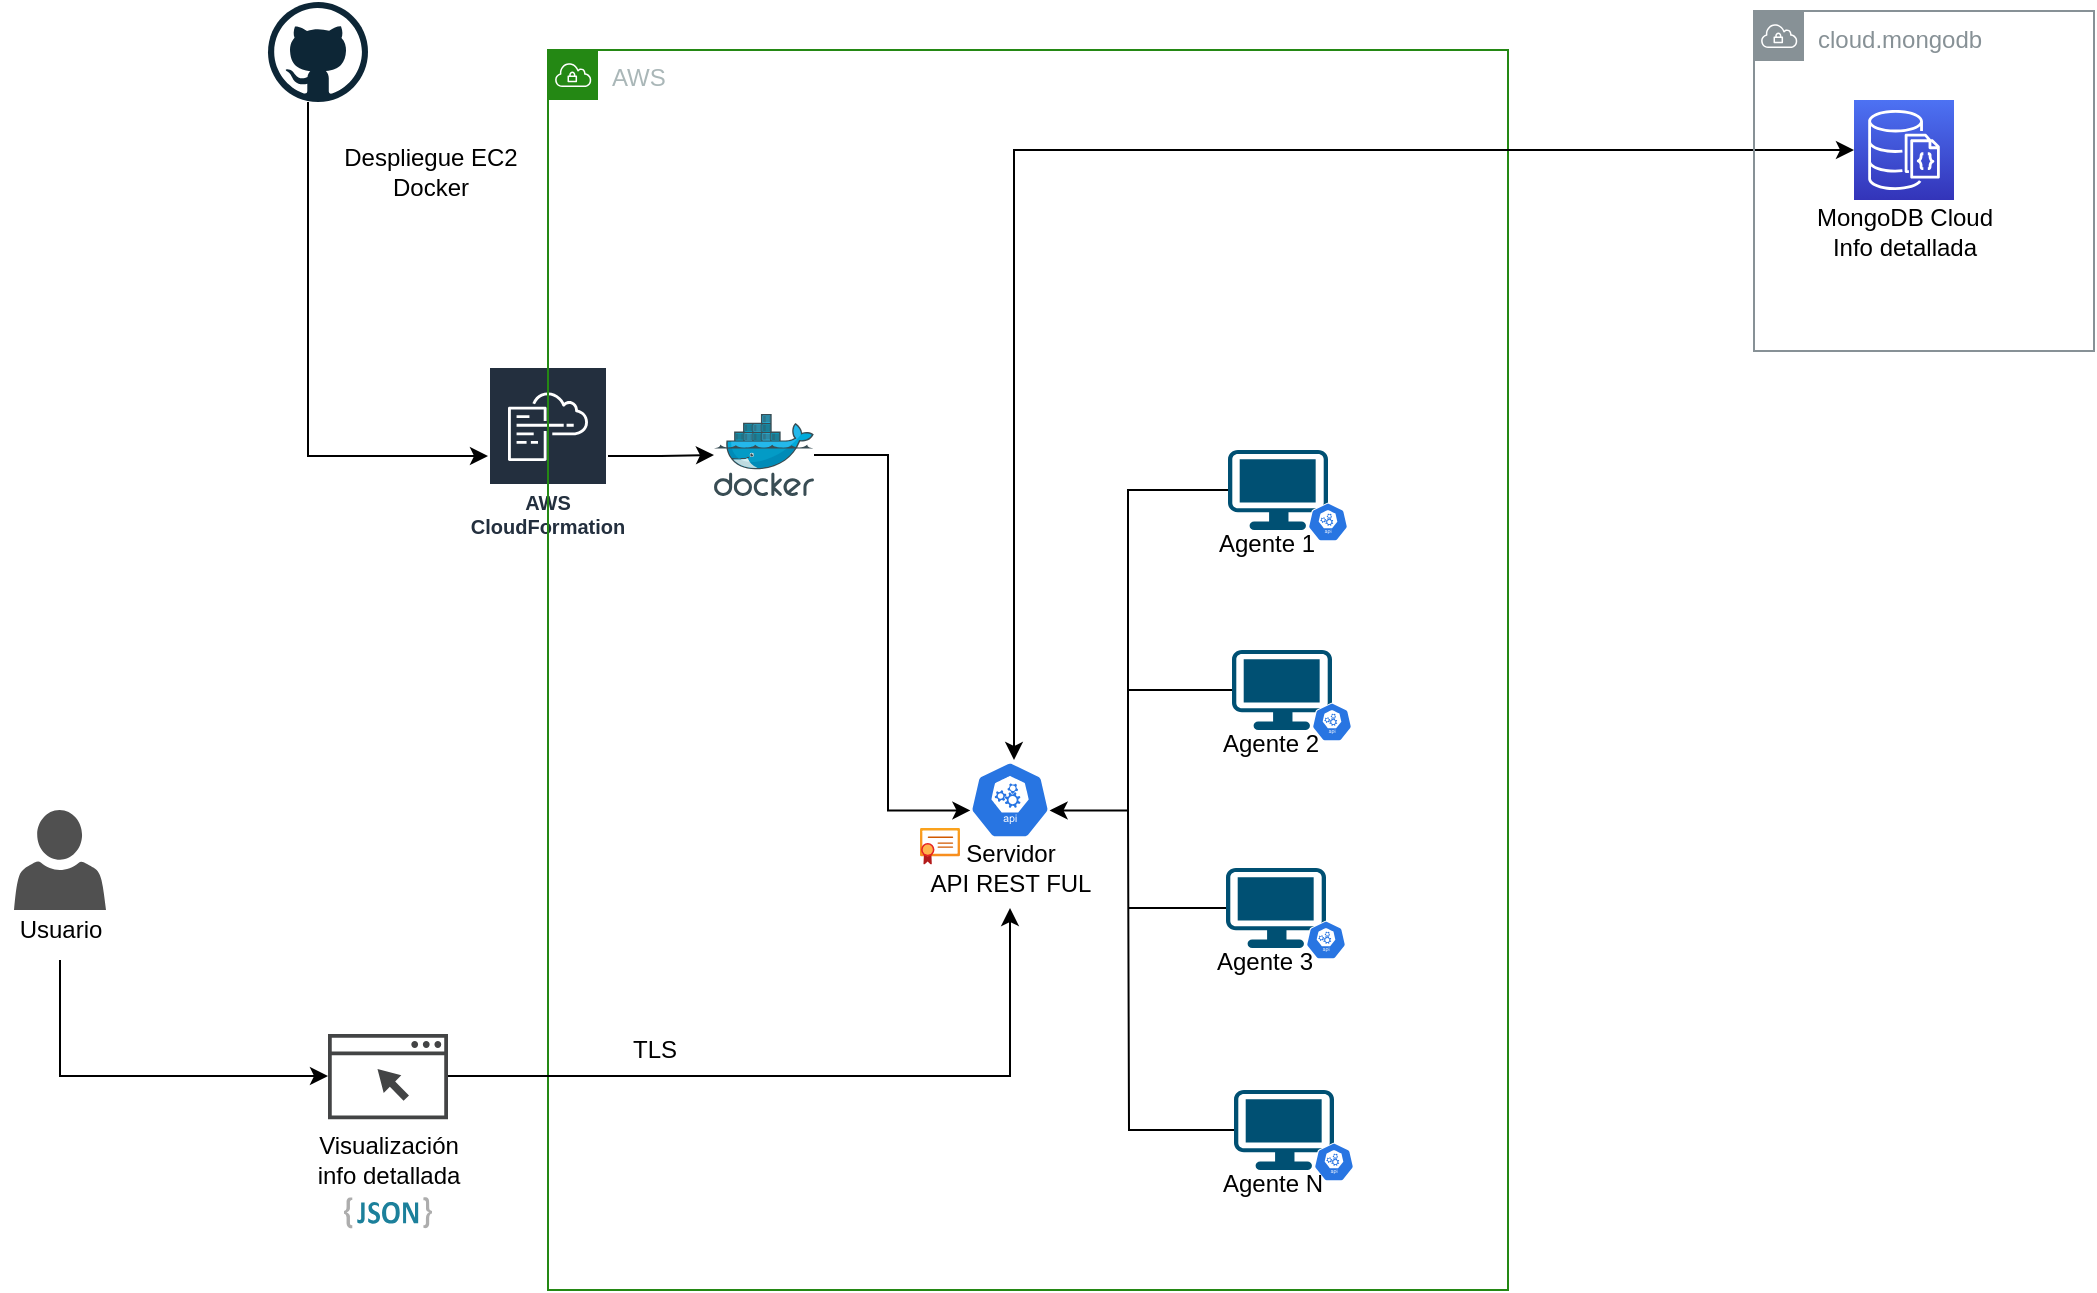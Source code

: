 <mxfile version="20.2.8" type="device"><diagram id="6Y73KBYYzGAjv5oBe7SS" name="Página-1"><mxGraphModel dx="1261" dy="788" grid="1" gridSize="10" guides="1" tooltips="1" connect="1" arrows="1" fold="1" page="1" pageScale="1" pageWidth="827" pageHeight="1169" math="0" shadow="0"><root><mxCell id="0"/><mxCell id="1" parent="0"/><mxCell id="98rdPR1bYh4nSNQfzkm2-7" style="edgeStyle=orthogonalEdgeStyle;rounded=0;orthogonalLoop=1;jettySize=auto;html=1;" parent="1" source="98rdPR1bYh4nSNQfzkm2-3" target="98rdPR1bYh4nSNQfzkm2-6" edge="1"><mxGeometry relative="1" as="geometry"><Array as="points"><mxPoint x="197" y="323"/></Array></mxGeometry></mxCell><mxCell id="98rdPR1bYh4nSNQfzkm2-3" value="" style="dashed=0;outlineConnect=0;html=1;align=center;labelPosition=center;verticalLabelPosition=bottom;verticalAlign=top;shape=mxgraph.weblogos.github" parent="1" vertex="1"><mxGeometry x="177" y="96" width="50" height="50" as="geometry"/></mxCell><mxCell id="98rdPR1bYh4nSNQfzkm2-24" style="edgeStyle=orthogonalEdgeStyle;rounded=0;orthogonalLoop=1;jettySize=auto;html=1;" parent="1" source="98rdPR1bYh4nSNQfzkm2-6" target="98rdPR1bYh4nSNQfzkm2-10" edge="1"><mxGeometry relative="1" as="geometry"/></mxCell><mxCell id="98rdPR1bYh4nSNQfzkm2-6" value="AWS CloudFormation" style="sketch=0;outlineConnect=0;fontColor=#232F3E;gradientColor=none;strokeColor=#ffffff;fillColor=#232F3E;dashed=0;verticalLabelPosition=middle;verticalAlign=bottom;align=center;html=1;whiteSpace=wrap;fontSize=10;fontStyle=1;spacing=3;shape=mxgraph.aws4.productIcon;prIcon=mxgraph.aws4.cloudformation;" parent="1" vertex="1"><mxGeometry x="287" y="278" width="60" height="90" as="geometry"/></mxCell><mxCell id="98rdPR1bYh4nSNQfzkm2-8" value="" style="shape=image;html=1;verticalAlign=top;verticalLabelPosition=bottom;labelBackgroundColor=#ffffff;imageAspect=0;aspect=fixed;image=https://cdn1.iconfinder.com/data/icons/hawcons/32/698694-icon-103-document-file-yml-128.png" parent="1" vertex="1"><mxGeometry x="182" y="161" width="49" height="49" as="geometry"/></mxCell><mxCell id="98rdPR1bYh4nSNQfzkm2-9" value="Despliegue EC2&lt;br&gt;Docker&lt;br&gt;" style="text;html=1;align=center;verticalAlign=middle;resizable=0;points=[];autosize=1;strokeColor=none;fillColor=none;" parent="1" vertex="1"><mxGeometry x="203" y="161" width="110" height="40" as="geometry"/></mxCell><mxCell id="98rdPR1bYh4nSNQfzkm2-11" value="AWS" style="points=[[0,0],[0.25,0],[0.5,0],[0.75,0],[1,0],[1,0.25],[1,0.5],[1,0.75],[1,1],[0.75,1],[0.5,1],[0.25,1],[0,1],[0,0.75],[0,0.5],[0,0.25]];outlineConnect=0;gradientColor=none;html=1;whiteSpace=wrap;fontSize=12;fontStyle=0;container=1;pointerEvents=0;collapsible=0;recursiveResize=0;shape=mxgraph.aws4.group;grIcon=mxgraph.aws4.group_vpc;strokeColor=#248814;fillColor=none;verticalAlign=top;align=left;spacingLeft=30;fontColor=#AAB7B8;dashed=0;" parent="1" vertex="1"><mxGeometry x="317" y="120" width="480" height="620" as="geometry"/></mxCell><mxCell id="98rdPR1bYh4nSNQfzkm2-15" style="edgeStyle=orthogonalEdgeStyle;rounded=0;orthogonalLoop=1;jettySize=auto;html=1;entryX=0.005;entryY=0.63;entryDx=0;entryDy=0;entryPerimeter=0;" parent="98rdPR1bYh4nSNQfzkm2-11" source="98rdPR1bYh4nSNQfzkm2-10" target="98rdPR1bYh4nSNQfzkm2-14" edge="1"><mxGeometry relative="1" as="geometry"><Array as="points"><mxPoint x="170" y="203"/><mxPoint x="170" y="380"/></Array></mxGeometry></mxCell><mxCell id="98rdPR1bYh4nSNQfzkm2-10" value="" style="sketch=0;aspect=fixed;html=1;points=[];align=center;image;fontSize=12;image=img/lib/mscae/Docker.svg;" parent="98rdPR1bYh4nSNQfzkm2-11" vertex="1"><mxGeometry x="83" y="182" width="50" height="41" as="geometry"/></mxCell><mxCell id="98rdPR1bYh4nSNQfzkm2-14" value="" style="sketch=0;html=1;dashed=0;whitespace=wrap;fillColor=#2875E2;strokeColor=#ffffff;points=[[0.005,0.63,0],[0.1,0.2,0],[0.9,0.2,0],[0.5,0,0],[0.995,0.63,0],[0.72,0.99,0],[0.5,1,0],[0.28,0.99,0]];shape=mxgraph.kubernetes.icon;prIcon=api" parent="98rdPR1bYh4nSNQfzkm2-11" vertex="1"><mxGeometry x="211" y="355" width="40" height="40" as="geometry"/></mxCell><mxCell id="98rdPR1bYh4nSNQfzkm2-23" value="Servidor&lt;br&gt;API REST FUL" style="text;html=1;align=center;verticalAlign=middle;resizable=0;points=[];autosize=1;strokeColor=none;fillColor=none;" parent="98rdPR1bYh4nSNQfzkm2-11" vertex="1"><mxGeometry x="181" y="389" width="100" height="40" as="geometry"/></mxCell><mxCell id="98rdPR1bYh4nSNQfzkm2-40" style="edgeStyle=orthogonalEdgeStyle;rounded=0;orthogonalLoop=1;jettySize=auto;html=1;entryX=0.995;entryY=0.63;entryDx=0;entryDy=0;entryPerimeter=0;" parent="98rdPR1bYh4nSNQfzkm2-11" source="98rdPR1bYh4nSNQfzkm2-28" target="98rdPR1bYh4nSNQfzkm2-14" edge="1"><mxGeometry relative="1" as="geometry"><Array as="points"><mxPoint x="290" y="220"/><mxPoint x="290" y="380"/></Array></mxGeometry></mxCell><mxCell id="98rdPR1bYh4nSNQfzkm2-28" value="" style="points=[[0.03,0.03,0],[0.5,0,0],[0.97,0.03,0],[1,0.4,0],[0.97,0.745,0],[0.5,1,0],[0.03,0.745,0],[0,0.4,0]];verticalLabelPosition=bottom;sketch=0;html=1;verticalAlign=top;aspect=fixed;align=center;pointerEvents=1;shape=mxgraph.cisco19.workstation;fillColor=#005073;strokeColor=none;" parent="98rdPR1bYh4nSNQfzkm2-11" vertex="1"><mxGeometry x="340" y="200" width="50" height="40" as="geometry"/></mxCell><mxCell id="98rdPR1bYh4nSNQfzkm2-30" value="" style="sketch=0;html=1;dashed=0;whitespace=wrap;fillColor=#2875E2;strokeColor=#ffffff;points=[[0.005,0.63,0],[0.1,0.2,0],[0.9,0.2,0],[0.5,0,0],[0.995,0.63,0],[0.72,0.99,0],[0.5,1,0],[0.28,0.99,0]];shape=mxgraph.kubernetes.icon;prIcon=api" parent="98rdPR1bYh4nSNQfzkm2-11" vertex="1"><mxGeometry x="380" y="226" width="20" height="20" as="geometry"/></mxCell><mxCell id="98rdPR1bYh4nSNQfzkm2-31" value="" style="points=[[0.03,0.03,0],[0.5,0,0],[0.97,0.03,0],[1,0.4,0],[0.97,0.745,0],[0.5,1,0],[0.03,0.745,0],[0,0.4,0]];verticalLabelPosition=bottom;sketch=0;html=1;verticalAlign=top;aspect=fixed;align=center;pointerEvents=1;shape=mxgraph.cisco19.workstation;fillColor=#005073;strokeColor=none;" parent="98rdPR1bYh4nSNQfzkm2-11" vertex="1"><mxGeometry x="342" y="300" width="50" height="40" as="geometry"/></mxCell><mxCell id="98rdPR1bYh4nSNQfzkm2-32" value="" style="sketch=0;html=1;dashed=0;whitespace=wrap;fillColor=#2875E2;strokeColor=#ffffff;points=[[0.005,0.63,0],[0.1,0.2,0],[0.9,0.2,0],[0.5,0,0],[0.995,0.63,0],[0.72,0.99,0],[0.5,1,0],[0.28,0.99,0]];shape=mxgraph.kubernetes.icon;prIcon=api" parent="98rdPR1bYh4nSNQfzkm2-11" vertex="1"><mxGeometry x="382" y="326" width="20" height="20" as="geometry"/></mxCell><mxCell id="98rdPR1bYh4nSNQfzkm2-33" value="Agente 2" style="text;html=1;align=center;verticalAlign=middle;resizable=0;points=[];autosize=1;strokeColor=none;fillColor=none;" parent="98rdPR1bYh4nSNQfzkm2-11" vertex="1"><mxGeometry x="326" y="332" width="70" height="30" as="geometry"/></mxCell><mxCell id="98rdPR1bYh4nSNQfzkm2-34" value="" style="points=[[0.03,0.03,0],[0.5,0,0],[0.97,0.03,0],[1,0.4,0],[0.97,0.745,0],[0.5,1,0],[0.03,0.745,0],[0,0.4,0]];verticalLabelPosition=bottom;sketch=0;html=1;verticalAlign=top;aspect=fixed;align=center;pointerEvents=1;shape=mxgraph.cisco19.workstation;fillColor=#005073;strokeColor=none;" parent="98rdPR1bYh4nSNQfzkm2-11" vertex="1"><mxGeometry x="339" y="409" width="50" height="40" as="geometry"/></mxCell><mxCell id="98rdPR1bYh4nSNQfzkm2-35" value="" style="sketch=0;html=1;dashed=0;whitespace=wrap;fillColor=#2875E2;strokeColor=#ffffff;points=[[0.005,0.63,0],[0.1,0.2,0],[0.9,0.2,0],[0.5,0,0],[0.995,0.63,0],[0.72,0.99,0],[0.5,1,0],[0.28,0.99,0]];shape=mxgraph.kubernetes.icon;prIcon=api" parent="98rdPR1bYh4nSNQfzkm2-11" vertex="1"><mxGeometry x="379" y="435" width="20" height="20" as="geometry"/></mxCell><mxCell id="98rdPR1bYh4nSNQfzkm2-36" value="Agente 3" style="text;html=1;align=center;verticalAlign=middle;resizable=0;points=[];autosize=1;strokeColor=none;fillColor=none;" parent="98rdPR1bYh4nSNQfzkm2-11" vertex="1"><mxGeometry x="323" y="441" width="70" height="30" as="geometry"/></mxCell><mxCell id="98rdPR1bYh4nSNQfzkm2-37" value="" style="points=[[0.03,0.03,0],[0.5,0,0],[0.97,0.03,0],[1,0.4,0],[0.97,0.745,0],[0.5,1,0],[0.03,0.745,0],[0,0.4,0]];verticalLabelPosition=bottom;sketch=0;html=1;verticalAlign=top;aspect=fixed;align=center;pointerEvents=1;shape=mxgraph.cisco19.workstation;fillColor=#005073;strokeColor=none;" parent="98rdPR1bYh4nSNQfzkm2-11" vertex="1"><mxGeometry x="343" y="520" width="50" height="40" as="geometry"/></mxCell><mxCell id="98rdPR1bYh4nSNQfzkm2-38" value="" style="sketch=0;html=1;dashed=0;whitespace=wrap;fillColor=#2875E2;strokeColor=#ffffff;points=[[0.005,0.63,0],[0.1,0.2,0],[0.9,0.2,0],[0.5,0,0],[0.995,0.63,0],[0.72,0.99,0],[0.5,1,0],[0.28,0.99,0]];shape=mxgraph.kubernetes.icon;prIcon=api" parent="98rdPR1bYh4nSNQfzkm2-11" vertex="1"><mxGeometry x="383" y="546" width="20" height="20" as="geometry"/></mxCell><mxCell id="98rdPR1bYh4nSNQfzkm2-39" value="Agente N" style="text;html=1;align=center;verticalAlign=middle;resizable=0;points=[];autosize=1;strokeColor=none;fillColor=none;" parent="98rdPR1bYh4nSNQfzkm2-11" vertex="1"><mxGeometry x="327" y="552" width="70" height="30" as="geometry"/></mxCell><mxCell id="98rdPR1bYh4nSNQfzkm2-68" value="" style="aspect=fixed;html=1;points=[];align=center;image;fontSize=12;image=img/lib/azure2/app_services/App_Service_Certificates.svg;" parent="98rdPR1bYh4nSNQfzkm2-11" vertex="1"><mxGeometry x="186" y="389" width="20" height="18.29" as="geometry"/></mxCell><mxCell id="98rdPR1bYh4nSNQfzkm2-29" value="Agente 1" style="text;html=1;align=center;verticalAlign=middle;resizable=0;points=[];autosize=1;strokeColor=none;fillColor=none;" parent="1" vertex="1"><mxGeometry x="641" y="352" width="70" height="30" as="geometry"/></mxCell><mxCell id="98rdPR1bYh4nSNQfzkm2-42" style="edgeStyle=orthogonalEdgeStyle;rounded=0;orthogonalLoop=1;jettySize=auto;html=1;endArrow=none;endFill=0;" parent="1" source="98rdPR1bYh4nSNQfzkm2-31" edge="1"><mxGeometry relative="1" as="geometry"><mxPoint x="607" y="440" as="targetPoint"/></mxGeometry></mxCell><mxCell id="98rdPR1bYh4nSNQfzkm2-44" style="edgeStyle=orthogonalEdgeStyle;rounded=0;orthogonalLoop=1;jettySize=auto;html=1;endArrow=none;endFill=0;" parent="1" source="98rdPR1bYh4nSNQfzkm2-37" edge="1"><mxGeometry relative="1" as="geometry"><mxPoint x="607" y="500" as="targetPoint"/></mxGeometry></mxCell><mxCell id="98rdPR1bYh4nSNQfzkm2-45" style="edgeStyle=orthogonalEdgeStyle;rounded=0;orthogonalLoop=1;jettySize=auto;html=1;endArrow=none;endFill=0;" parent="1" source="98rdPR1bYh4nSNQfzkm2-34" edge="1"><mxGeometry relative="1" as="geometry"><mxPoint x="607" y="549" as="targetPoint"/></mxGeometry></mxCell><mxCell id="98rdPR1bYh4nSNQfzkm2-49" value="" style="sketch=0;pointerEvents=1;shadow=0;dashed=0;html=1;strokeColor=none;fillColor=#434445;aspect=fixed;labelPosition=center;verticalLabelPosition=bottom;verticalAlign=top;align=center;outlineConnect=0;shape=mxgraph.vvd.web_browser;" parent="1" vertex="1"><mxGeometry x="207" y="612" width="60" height="42.6" as="geometry"/></mxCell><mxCell id="98rdPR1bYh4nSNQfzkm2-51" value="" style="dashed=0;outlineConnect=0;html=1;align=center;labelPosition=center;verticalLabelPosition=bottom;verticalAlign=top;shape=mxgraph.weblogos.json_2" parent="1" vertex="1"><mxGeometry x="215" y="693.6" width="44" height="15.52" as="geometry"/></mxCell><mxCell id="98rdPR1bYh4nSNQfzkm2-52" value="Visualización&lt;br&gt;info detallada" style="text;html=1;align=center;verticalAlign=middle;resizable=0;points=[];autosize=1;strokeColor=none;fillColor=none;" parent="1" vertex="1"><mxGeometry x="192" y="654.6" width="90" height="40" as="geometry"/></mxCell><mxCell id="98rdPR1bYh4nSNQfzkm2-53" value="" style="sketch=0;pointerEvents=1;shadow=0;dashed=0;html=1;strokeColor=none;fillColor=#505050;labelPosition=center;verticalLabelPosition=bottom;verticalAlign=top;outlineConnect=0;align=center;shape=mxgraph.office.users.user;" parent="1" vertex="1"><mxGeometry x="50" y="500" width="46" height="50" as="geometry"/></mxCell><mxCell id="98rdPR1bYh4nSNQfzkm2-56" style="edgeStyle=orthogonalEdgeStyle;rounded=0;orthogonalLoop=1;jettySize=auto;html=1;startArrow=classic;startFill=1;endArrow=none;endFill=0;" parent="1" source="98rdPR1bYh4nSNQfzkm2-23" target="98rdPR1bYh4nSNQfzkm2-49" edge="1"><mxGeometry relative="1" as="geometry"><Array as="points"><mxPoint x="548" y="633"/></Array></mxGeometry></mxCell><mxCell id="98rdPR1bYh4nSNQfzkm2-60" style="edgeStyle=orthogonalEdgeStyle;rounded=0;orthogonalLoop=1;jettySize=auto;html=1;startArrow=none;startFill=0;endArrow=classic;endFill=1;" parent="1" source="98rdPR1bYh4nSNQfzkm2-59" target="98rdPR1bYh4nSNQfzkm2-49" edge="1"><mxGeometry relative="1" as="geometry"><Array as="points"><mxPoint x="73" y="633"/></Array></mxGeometry></mxCell><mxCell id="98rdPR1bYh4nSNQfzkm2-59" value="Usuario" style="text;html=1;align=center;verticalAlign=middle;resizable=0;points=[];autosize=1;strokeColor=none;fillColor=none;" parent="1" vertex="1"><mxGeometry x="43" y="545" width="60" height="30" as="geometry"/></mxCell><mxCell id="98rdPR1bYh4nSNQfzkm2-61" value="TLS" style="text;html=1;align=center;verticalAlign=middle;resizable=0;points=[];autosize=1;strokeColor=none;fillColor=none;" parent="1" vertex="1"><mxGeometry x="345" y="605" width="50" height="30" as="geometry"/></mxCell><mxCell id="98rdPR1bYh4nSNQfzkm2-18" value="" style="sketch=0;points=[[0,0,0],[0.25,0,0],[0.5,0,0],[0.75,0,0],[1,0,0],[0,1,0],[0.25,1,0],[0.5,1,0],[0.75,1,0],[1,1,0],[0,0.25,0],[0,0.5,0],[0,0.75,0],[1,0.25,0],[1,0.5,0],[1,0.75,0]];outlineConnect=0;fontColor=#232F3E;gradientColor=#4D72F3;gradientDirection=north;fillColor=#3334B9;strokeColor=#ffffff;dashed=0;verticalLabelPosition=bottom;verticalAlign=top;align=center;html=1;fontSize=12;fontStyle=0;aspect=fixed;shape=mxgraph.aws4.resourceIcon;resIcon=mxgraph.aws4.documentdb_with_mongodb_compatibility;" parent="1" vertex="1"><mxGeometry x="970" y="145" width="50" height="50" as="geometry"/></mxCell><mxCell id="98rdPR1bYh4nSNQfzkm2-22" value="MongoDB Cloud&lt;br&gt;Info detallada" style="text;html=1;align=center;verticalAlign=middle;resizable=0;points=[];autosize=1;strokeColor=none;fillColor=none;" parent="1" vertex="1"><mxGeometry x="940" y="191" width="110" height="40" as="geometry"/></mxCell><mxCell id="98rdPR1bYh4nSNQfzkm2-46" style="edgeStyle=orthogonalEdgeStyle;rounded=0;orthogonalLoop=1;jettySize=auto;html=1;entryX=0;entryY=0.5;entryDx=0;entryDy=0;entryPerimeter=0;endArrow=classic;endFill=1;startArrow=classic;startFill=1;" parent="1" source="98rdPR1bYh4nSNQfzkm2-14" target="98rdPR1bYh4nSNQfzkm2-18" edge="1"><mxGeometry relative="1" as="geometry"><Array as="points"><mxPoint x="550" y="170"/><mxPoint x="850" y="170"/></Array></mxGeometry></mxCell><mxCell id="W41hxQbSPwu1hHT5Xz8V-1" value="cloud.mongodb" style="sketch=0;outlineConnect=0;gradientColor=none;html=1;whiteSpace=wrap;fontSize=12;fontStyle=0;shape=mxgraph.aws4.group;grIcon=mxgraph.aws4.group_vpc;strokeColor=#879196;fillColor=none;verticalAlign=top;align=left;spacingLeft=30;fontColor=#879196;dashed=0;" vertex="1" parent="1"><mxGeometry x="920" y="100.5" width="170" height="170" as="geometry"/></mxCell></root></mxGraphModel></diagram></mxfile>